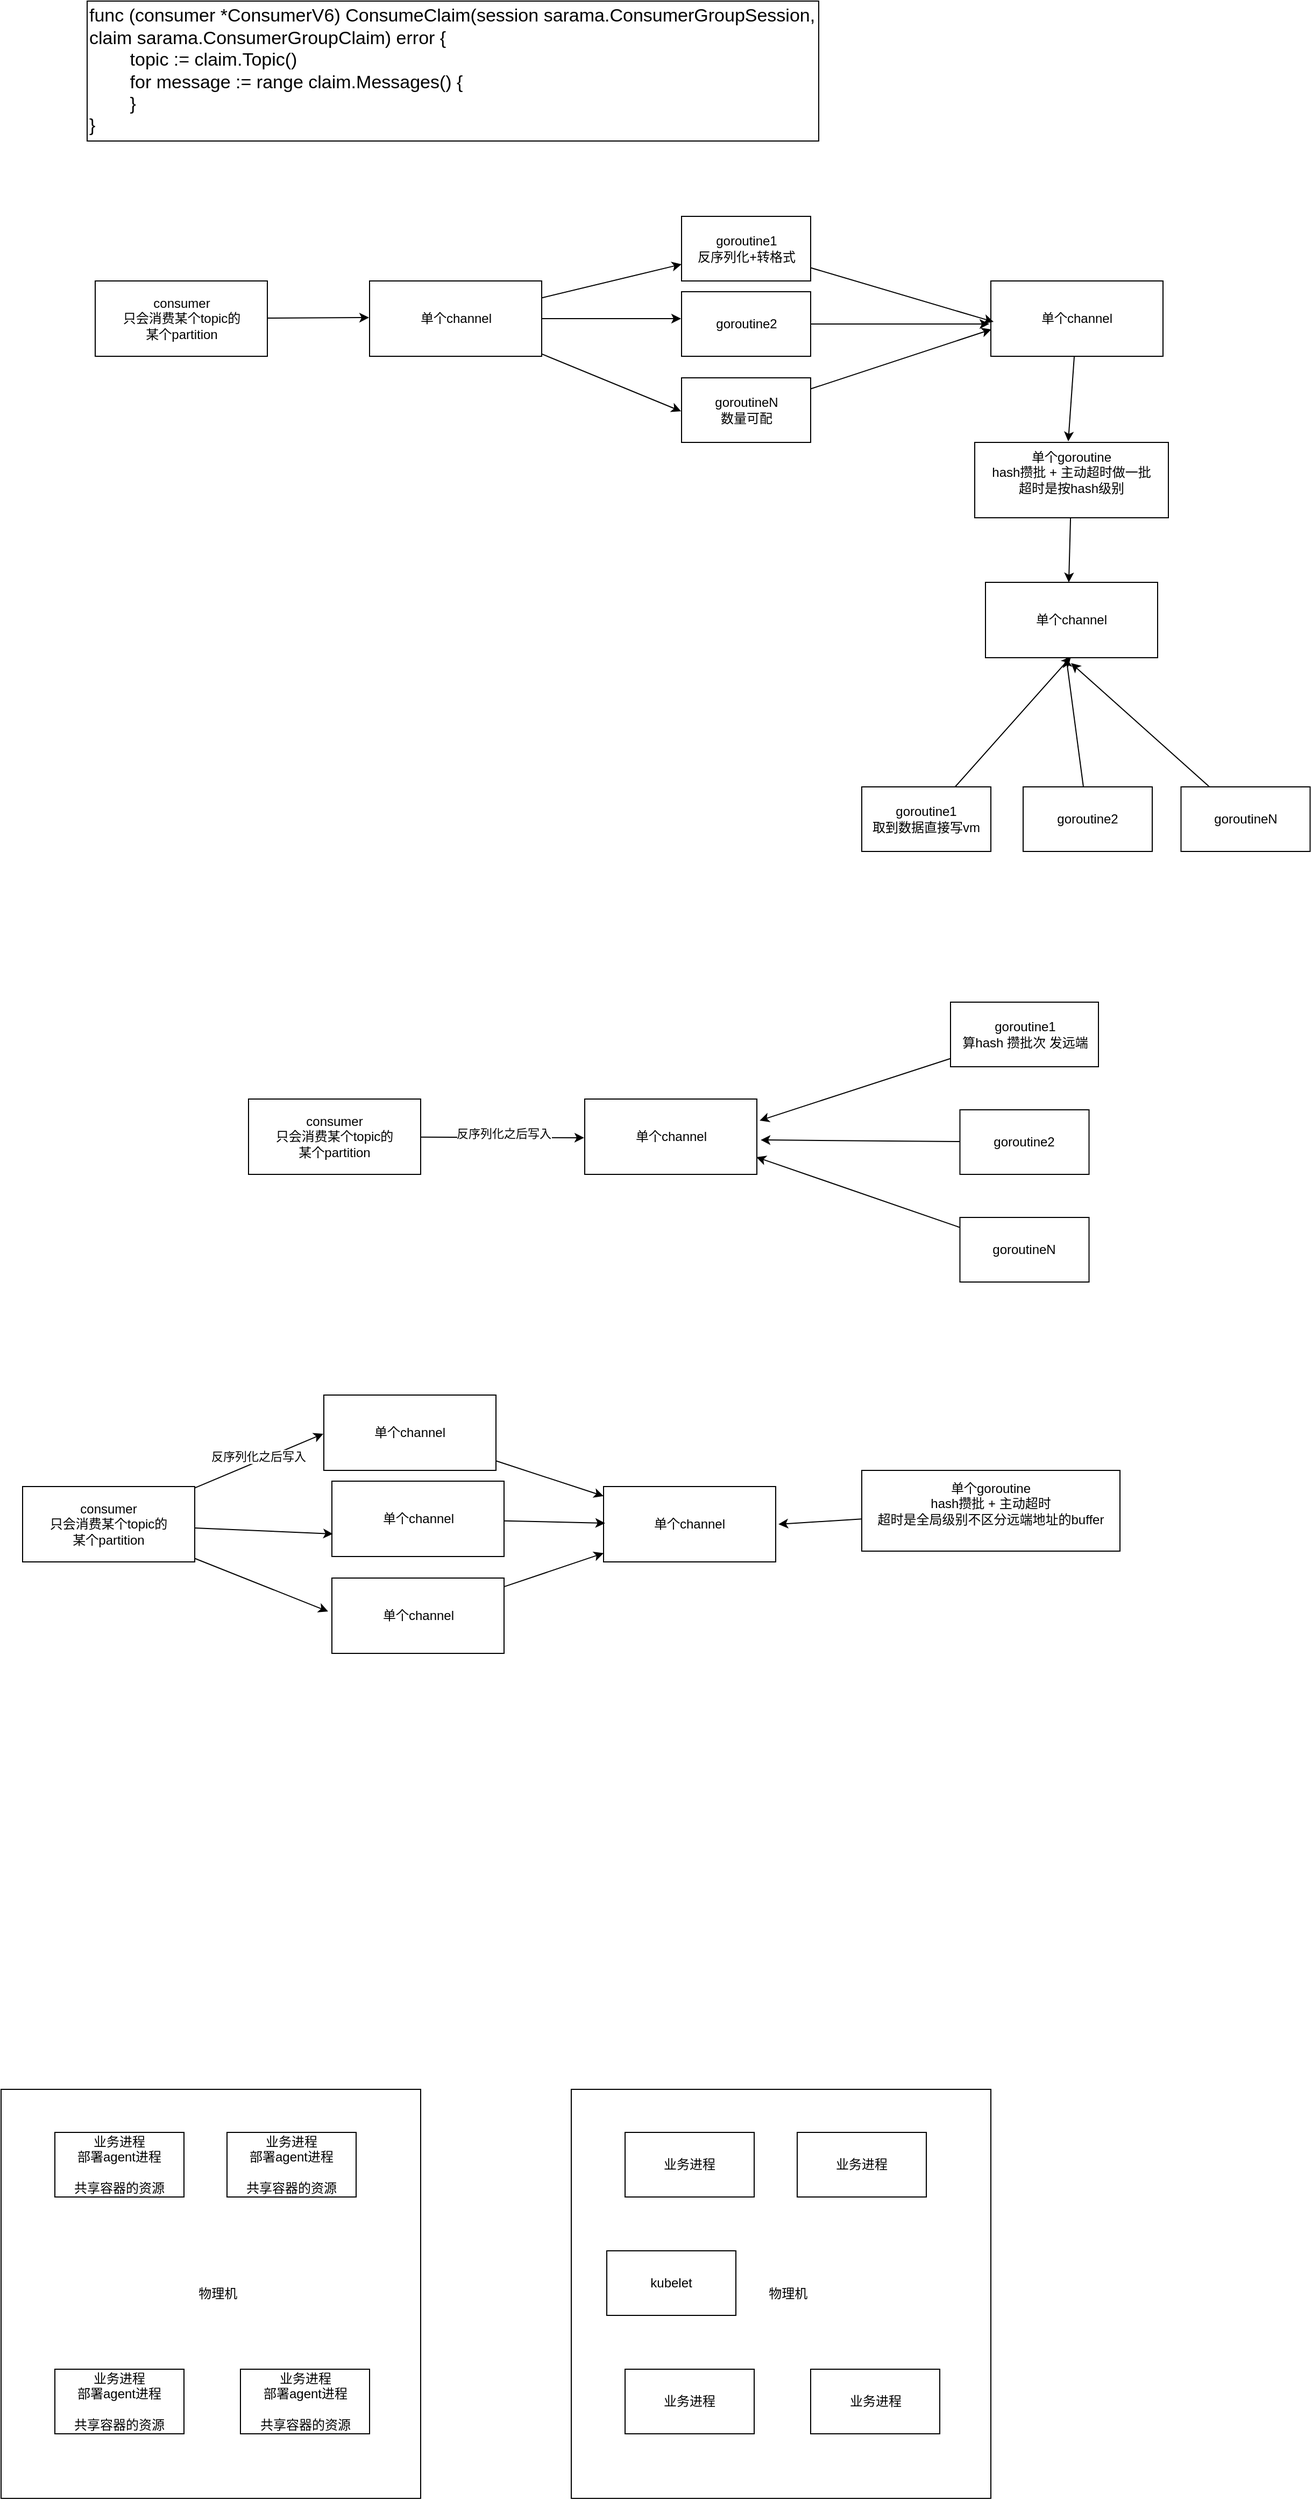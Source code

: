 <mxfile version="26.0.16">
  <diagram name="Page-1" id="fc2ac565-0d4e-3f0d-88b0-a54af1634ed7">
    <mxGraphModel dx="3187.5" dy="764" grid="1" gridSize="10" guides="1" tooltips="1" connect="0" arrows="1" fold="1" page="1" pageScale="1.5" pageWidth="1169" pageHeight="827" background="none" math="0" shadow="0">
      <root>
        <mxCell id="0" style=";html=1;" />
        <mxCell id="1" style=";html=1;" parent="0" />
        <mxCell id="RgnSEe2fGSX4Xo0er4Zq-2" value="consumer&lt;div&gt;只会消费某个topic的&lt;br&gt;某个partition&lt;br&gt;&lt;/div&gt;" style="rounded=0;whiteSpace=wrap;html=1;" parent="1" vertex="1">
          <mxGeometry x="-192.5" y="470" width="160" height="70" as="geometry" />
        </mxCell>
        <mxCell id="RgnSEe2fGSX4Xo0er4Zq-4" value="&lt;div style=&quot;font-size: 17px;&quot;&gt;&lt;font style=&quot;font-size: 17px;&quot;&gt;func (consumer *ConsumerV6) ConsumeClaim(session sarama.ConsumerGroupSession, claim sarama.ConsumerGroupClaim) error {&lt;/font&gt;&lt;/div&gt;&lt;div style=&quot;font-size: 17px;&quot;&gt;&lt;span style=&quot;white-space: normal;&quot;&gt;&lt;font style=&quot;font-size: 17px;&quot;&gt;&lt;span style=&quot;white-space:pre&quot;&gt;&#x9;&lt;/span&gt;topic := claim.Topic()&lt;/font&gt;&lt;/span&gt;&lt;/div&gt;&lt;div style=&quot;font-size: 17px;&quot;&gt;&lt;span style=&quot;white-space: normal;&quot;&gt;&lt;font style=&quot;font-size: 17px;&quot;&gt;&lt;span style=&quot;white-space:pre&quot;&gt;&#x9;&lt;/span&gt;for message := range claim.Messages() {&lt;/font&gt;&lt;/span&gt;&lt;/div&gt;&lt;div style=&quot;font-size: 17px;&quot;&gt;&lt;span style=&quot;white-space: normal;&quot;&gt;&lt;font style=&quot;font-size: 17px;&quot;&gt;&lt;span style=&quot;white-space:pre&quot;&gt;&#x9;&lt;/span&gt;}&lt;/font&gt;&lt;/span&gt;&lt;/div&gt;&lt;div style=&quot;font-size: 17px;&quot;&gt;&lt;font style=&quot;font-size: 17px;&quot;&gt;}&lt;/font&gt;&lt;/div&gt;" style="rounded=0;whiteSpace=wrap;html=1;align=left;" parent="1" vertex="1">
          <mxGeometry x="-200" y="210" width="680" height="130" as="geometry" />
        </mxCell>
        <mxCell id="RgnSEe2fGSX4Xo0er4Zq-10" style="rounded=0;orthogonalLoop=1;jettySize=auto;html=1;" parent="1" source="RgnSEe2fGSX4Xo0er4Zq-5" target="RgnSEe2fGSX4Xo0er4Zq-7" edge="1">
          <mxGeometry relative="1" as="geometry" />
        </mxCell>
        <mxCell id="RgnSEe2fGSX4Xo0er4Zq-5" value="&lt;div&gt;单个channel&lt;/div&gt;" style="rounded=0;whiteSpace=wrap;html=1;" parent="1" vertex="1">
          <mxGeometry x="62.5" y="470" width="160" height="70" as="geometry" />
        </mxCell>
        <mxCell id="RgnSEe2fGSX4Xo0er4Zq-6" style="rounded=0;orthogonalLoop=1;jettySize=auto;html=1;entryX=-0.003;entryY=0.486;entryDx=0;entryDy=0;entryPerimeter=0;" parent="1" source="RgnSEe2fGSX4Xo0er4Zq-2" target="RgnSEe2fGSX4Xo0er4Zq-5" edge="1">
          <mxGeometry relative="1" as="geometry" />
        </mxCell>
        <mxCell id="RgnSEe2fGSX4Xo0er4Zq-7" value="&lt;div&gt;goroutine1&lt;br&gt;反序列化+转格式&lt;/div&gt;" style="rounded=0;whiteSpace=wrap;html=1;" parent="1" vertex="1">
          <mxGeometry x="352.5" y="410" width="120" height="60" as="geometry" />
        </mxCell>
        <mxCell id="RgnSEe2fGSX4Xo0er4Zq-8" value="&lt;div&gt;goroutine2&lt;/div&gt;" style="rounded=0;whiteSpace=wrap;html=1;" parent="1" vertex="1">
          <mxGeometry x="352.5" y="480" width="120" height="60" as="geometry" />
        </mxCell>
        <mxCell id="RgnSEe2fGSX4Xo0er4Zq-9" value="&lt;div&gt;goroutineN&lt;br&gt;数量可配&lt;/div&gt;" style="rounded=0;whiteSpace=wrap;html=1;" parent="1" vertex="1">
          <mxGeometry x="352.5" y="560" width="120" height="60" as="geometry" />
        </mxCell>
        <mxCell id="RgnSEe2fGSX4Xo0er4Zq-11" style="rounded=0;orthogonalLoop=1;jettySize=auto;html=1;entryX=-0.004;entryY=0.417;entryDx=0;entryDy=0;entryPerimeter=0;" parent="1" source="RgnSEe2fGSX4Xo0er4Zq-5" target="RgnSEe2fGSX4Xo0er4Zq-8" edge="1">
          <mxGeometry relative="1" as="geometry" />
        </mxCell>
        <mxCell id="RgnSEe2fGSX4Xo0er4Zq-12" style="rounded=0;orthogonalLoop=1;jettySize=auto;html=1;entryX=-0.004;entryY=0.517;entryDx=0;entryDy=0;entryPerimeter=0;" parent="1" source="RgnSEe2fGSX4Xo0er4Zq-5" target="RgnSEe2fGSX4Xo0er4Zq-9" edge="1">
          <mxGeometry relative="1" as="geometry" />
        </mxCell>
        <mxCell id="RgnSEe2fGSX4Xo0er4Zq-13" value="&lt;div&gt;单个channel&lt;/div&gt;" style="rounded=0;whiteSpace=wrap;html=1;" parent="1" vertex="1">
          <mxGeometry x="640" y="470" width="160" height="70" as="geometry" />
        </mxCell>
        <mxCell id="RgnSEe2fGSX4Xo0er4Zq-14" style="rounded=0;orthogonalLoop=1;jettySize=auto;html=1;entryX=0.016;entryY=0.543;entryDx=0;entryDy=0;entryPerimeter=0;" parent="1" source="RgnSEe2fGSX4Xo0er4Zq-7" target="RgnSEe2fGSX4Xo0er4Zq-13" edge="1">
          <mxGeometry relative="1" as="geometry" />
        </mxCell>
        <mxCell id="RgnSEe2fGSX4Xo0er4Zq-15" style="rounded=0;orthogonalLoop=1;jettySize=auto;html=1;entryX=-0.009;entryY=0.571;entryDx=0;entryDy=0;entryPerimeter=0;" parent="1" source="RgnSEe2fGSX4Xo0er4Zq-8" target="RgnSEe2fGSX4Xo0er4Zq-13" edge="1">
          <mxGeometry relative="1" as="geometry" />
        </mxCell>
        <mxCell id="RgnSEe2fGSX4Xo0er4Zq-16" style="rounded=0;orthogonalLoop=1;jettySize=auto;html=1;entryX=0.003;entryY=0.643;entryDx=0;entryDy=0;entryPerimeter=0;" parent="1" source="RgnSEe2fGSX4Xo0er4Zq-9" target="RgnSEe2fGSX4Xo0er4Zq-13" edge="1">
          <mxGeometry relative="1" as="geometry" />
        </mxCell>
        <mxCell id="RgnSEe2fGSX4Xo0er4Zq-17" value="&lt;div&gt;单个goroutine&lt;br&gt;hash攒批 + 主动超时做一批&lt;br&gt;超时是按hash级别&lt;br&gt;&lt;br&gt;&lt;/div&gt;" style="rounded=0;whiteSpace=wrap;html=1;" parent="1" vertex="1">
          <mxGeometry x="625" y="620" width="180" height="70" as="geometry" />
        </mxCell>
        <mxCell id="RgnSEe2fGSX4Xo0er4Zq-18" style="rounded=0;orthogonalLoop=1;jettySize=auto;html=1;entryX=0.483;entryY=-0.014;entryDx=0;entryDy=0;entryPerimeter=0;" parent="1" source="RgnSEe2fGSX4Xo0er4Zq-13" target="RgnSEe2fGSX4Xo0er4Zq-17" edge="1">
          <mxGeometry relative="1" as="geometry" />
        </mxCell>
        <mxCell id="RgnSEe2fGSX4Xo0er4Zq-21" value="goroutine1&lt;br&gt;取到数据直接写vm" style="rounded=0;whiteSpace=wrap;html=1;" parent="1" vertex="1">
          <mxGeometry x="520" y="940" width="120" height="60" as="geometry" />
        </mxCell>
        <mxCell id="RgnSEe2fGSX4Xo0er4Zq-22" value="&lt;div&gt;goroutine2&lt;/div&gt;" style="rounded=0;whiteSpace=wrap;html=1;" parent="1" vertex="1">
          <mxGeometry x="670" y="940" width="120" height="60" as="geometry" />
        </mxCell>
        <mxCell id="RgnSEe2fGSX4Xo0er4Zq-26" style="rounded=0;orthogonalLoop=1;jettySize=auto;html=1;entryX=0.497;entryY=1.071;entryDx=0;entryDy=0;entryPerimeter=0;" parent="1" source="RgnSEe2fGSX4Xo0er4Zq-23" target="RgnSEe2fGSX4Xo0er4Zq-28" edge="1">
          <mxGeometry relative="1" as="geometry">
            <mxPoint x="703.36" y="900.98" as="targetPoint" />
          </mxGeometry>
        </mxCell>
        <mxCell id="RgnSEe2fGSX4Xo0er4Zq-23" value="goroutineN" style="rounded=0;whiteSpace=wrap;html=1;" parent="1" vertex="1">
          <mxGeometry x="816.75" y="940" width="120" height="60" as="geometry" />
        </mxCell>
        <mxCell id="RgnSEe2fGSX4Xo0er4Zq-24" style="rounded=0;orthogonalLoop=1;jettySize=auto;html=1;entryX=0.497;entryY=0.986;entryDx=0;entryDy=0;entryPerimeter=0;" parent="1" source="RgnSEe2fGSX4Xo0er4Zq-21" target="RgnSEe2fGSX4Xo0er4Zq-28" edge="1">
          <mxGeometry relative="1" as="geometry">
            <mxPoint x="705.81" y="901.96" as="targetPoint" />
          </mxGeometry>
        </mxCell>
        <mxCell id="RgnSEe2fGSX4Xo0er4Zq-25" style="rounded=0;orthogonalLoop=1;jettySize=auto;html=1;entryX=0.469;entryY=1;entryDx=0;entryDy=0;entryPerimeter=0;" parent="1" source="RgnSEe2fGSX4Xo0er4Zq-22" target="RgnSEe2fGSX4Xo0er4Zq-28" edge="1">
          <mxGeometry relative="1" as="geometry">
            <mxPoint x="707.91" y="900" as="targetPoint" />
          </mxGeometry>
        </mxCell>
        <mxCell id="RgnSEe2fGSX4Xo0er4Zq-28" value="&lt;div&gt;单个channel&lt;/div&gt;" style="rounded=0;whiteSpace=wrap;html=1;" parent="1" vertex="1">
          <mxGeometry x="635" y="750" width="160" height="70" as="geometry" />
        </mxCell>
        <mxCell id="RgnSEe2fGSX4Xo0er4Zq-29" style="edgeStyle=none;rounded=0;orthogonalLoop=1;jettySize=auto;html=1;entryX=0.484;entryY=0;entryDx=0;entryDy=0;entryPerimeter=0;" parent="1" source="RgnSEe2fGSX4Xo0er4Zq-17" target="RgnSEe2fGSX4Xo0er4Zq-28" edge="1">
          <mxGeometry relative="1" as="geometry" />
        </mxCell>
        <mxCell id="RgnSEe2fGSX4Xo0er4Zq-30" value="consumer&lt;div&gt;只会消费某个topic的&lt;br&gt;某个partition&lt;br&gt;&lt;/div&gt;" style="rounded=0;whiteSpace=wrap;html=1;" parent="1" vertex="1">
          <mxGeometry x="-50" y="1230" width="160" height="70" as="geometry" />
        </mxCell>
        <mxCell id="RgnSEe2fGSX4Xo0er4Zq-31" value="&lt;div&gt;单个channel&lt;/div&gt;" style="rounded=0;whiteSpace=wrap;html=1;" parent="1" vertex="1">
          <mxGeometry x="262.5" y="1230" width="160" height="70" as="geometry" />
        </mxCell>
        <mxCell id="RgnSEe2fGSX4Xo0er4Zq-32" value="goroutine1&lt;br&gt;算hash 攒批次 发远端" style="rounded=0;whiteSpace=wrap;html=1;" parent="1" vertex="1">
          <mxGeometry x="602.5" y="1140" width="137.5" height="60" as="geometry" />
        </mxCell>
        <mxCell id="RgnSEe2fGSX4Xo0er4Zq-33" value="&lt;div&gt;goroutine2&lt;/div&gt;" style="rounded=0;whiteSpace=wrap;html=1;" parent="1" vertex="1">
          <mxGeometry x="611.25" y="1240" width="120" height="60" as="geometry" />
        </mxCell>
        <mxCell id="RgnSEe2fGSX4Xo0er4Zq-35" value="goroutineN" style="rounded=0;whiteSpace=wrap;html=1;" parent="1" vertex="1">
          <mxGeometry x="611.25" y="1340" width="120" height="60" as="geometry" />
        </mxCell>
        <mxCell id="RgnSEe2fGSX4Xo0er4Zq-38" style="edgeStyle=none;rounded=0;orthogonalLoop=1;jettySize=auto;html=1;entryX=-0.003;entryY=0.514;entryDx=0;entryDy=0;entryPerimeter=0;" parent="1" source="RgnSEe2fGSX4Xo0er4Zq-30" target="RgnSEe2fGSX4Xo0er4Zq-31" edge="1">
          <mxGeometry relative="1" as="geometry" />
        </mxCell>
        <mxCell id="RgnSEe2fGSX4Xo0er4Zq-39" value="反序列化之后写入" style="edgeLabel;html=1;align=center;verticalAlign=middle;resizable=0;points=[];" parent="RgnSEe2fGSX4Xo0er4Zq-38" vertex="1" connectable="0">
          <mxGeometry x="0.013" y="4" relative="1" as="geometry">
            <mxPoint as="offset" />
          </mxGeometry>
        </mxCell>
        <mxCell id="RgnSEe2fGSX4Xo0er4Zq-40" style="edgeStyle=none;rounded=0;orthogonalLoop=1;jettySize=auto;html=1;entryX=1.016;entryY=0.286;entryDx=0;entryDy=0;entryPerimeter=0;" parent="1" source="RgnSEe2fGSX4Xo0er4Zq-32" target="RgnSEe2fGSX4Xo0er4Zq-31" edge="1">
          <mxGeometry relative="1" as="geometry" />
        </mxCell>
        <mxCell id="RgnSEe2fGSX4Xo0er4Zq-41" style="edgeStyle=none;rounded=0;orthogonalLoop=1;jettySize=auto;html=1;entryX=1.022;entryY=0.543;entryDx=0;entryDy=0;entryPerimeter=0;" parent="1" source="RgnSEe2fGSX4Xo0er4Zq-33" target="RgnSEe2fGSX4Xo0er4Zq-31" edge="1">
          <mxGeometry relative="1" as="geometry" />
        </mxCell>
        <mxCell id="RgnSEe2fGSX4Xo0er4Zq-42" style="edgeStyle=none;rounded=0;orthogonalLoop=1;jettySize=auto;html=1;entryX=0.997;entryY=0.771;entryDx=0;entryDy=0;entryPerimeter=0;" parent="1" source="RgnSEe2fGSX4Xo0er4Zq-35" target="RgnSEe2fGSX4Xo0er4Zq-31" edge="1">
          <mxGeometry relative="1" as="geometry" />
        </mxCell>
        <mxCell id="RgnSEe2fGSX4Xo0er4Zq-43" value="consumer&lt;div&gt;只会消费某个topic的&lt;br&gt;某个partition&lt;br&gt;&lt;/div&gt;" style="rounded=0;whiteSpace=wrap;html=1;" parent="1" vertex="1">
          <mxGeometry x="-260" y="1590" width="160" height="70" as="geometry" />
        </mxCell>
        <mxCell id="RgnSEe2fGSX4Xo0er4Zq-58" style="edgeStyle=none;rounded=0;orthogonalLoop=1;jettySize=auto;html=1;" parent="1" source="RgnSEe2fGSX4Xo0er4Zq-44" target="RgnSEe2fGSX4Xo0er4Zq-57" edge="1">
          <mxGeometry relative="1" as="geometry" />
        </mxCell>
        <mxCell id="RgnSEe2fGSX4Xo0er4Zq-44" value="&lt;div&gt;单个channel&lt;/div&gt;" style="rounded=0;whiteSpace=wrap;html=1;" parent="1" vertex="1">
          <mxGeometry x="20" y="1505" width="160" height="70" as="geometry" />
        </mxCell>
        <mxCell id="RgnSEe2fGSX4Xo0er4Zq-48" style="edgeStyle=none;rounded=0;orthogonalLoop=1;jettySize=auto;html=1;entryX=-0.003;entryY=0.514;entryDx=0;entryDy=0;entryPerimeter=0;" parent="1" source="RgnSEe2fGSX4Xo0er4Zq-43" target="RgnSEe2fGSX4Xo0er4Zq-44" edge="1">
          <mxGeometry relative="1" as="geometry" />
        </mxCell>
        <mxCell id="RgnSEe2fGSX4Xo0er4Zq-49" value="反序列化之后写入" style="edgeLabel;html=1;align=center;verticalAlign=middle;resizable=0;points=[];" parent="RgnSEe2fGSX4Xo0er4Zq-48" vertex="1" connectable="0">
          <mxGeometry x="0.013" y="4" relative="1" as="geometry">
            <mxPoint as="offset" />
          </mxGeometry>
        </mxCell>
        <mxCell id="RgnSEe2fGSX4Xo0er4Zq-53" value="&lt;div&gt;单个channel&lt;/div&gt;" style="rounded=0;whiteSpace=wrap;html=1;" parent="1" vertex="1">
          <mxGeometry x="27.5" y="1585" width="160" height="70" as="geometry" />
        </mxCell>
        <mxCell id="RgnSEe2fGSX4Xo0er4Zq-54" style="edgeStyle=none;rounded=0;orthogonalLoop=1;jettySize=auto;html=1;entryX=0.006;entryY=0.7;entryDx=0;entryDy=0;entryPerimeter=0;" parent="1" source="RgnSEe2fGSX4Xo0er4Zq-43" target="RgnSEe2fGSX4Xo0er4Zq-53" edge="1">
          <mxGeometry relative="1" as="geometry" />
        </mxCell>
        <mxCell id="RgnSEe2fGSX4Xo0er4Zq-60" style="edgeStyle=none;rounded=0;orthogonalLoop=1;jettySize=auto;html=1;" parent="1" source="RgnSEe2fGSX4Xo0er4Zq-55" target="RgnSEe2fGSX4Xo0er4Zq-57" edge="1">
          <mxGeometry relative="1" as="geometry" />
        </mxCell>
        <mxCell id="RgnSEe2fGSX4Xo0er4Zq-55" value="&lt;div&gt;单个channel&lt;/div&gt;" style="rounded=0;whiteSpace=wrap;html=1;" parent="1" vertex="1">
          <mxGeometry x="27.5" y="1675" width="160" height="70" as="geometry" />
        </mxCell>
        <mxCell id="RgnSEe2fGSX4Xo0er4Zq-56" style="edgeStyle=none;rounded=0;orthogonalLoop=1;jettySize=auto;html=1;entryX=-0.022;entryY=0.443;entryDx=0;entryDy=0;entryPerimeter=0;" parent="1" source="RgnSEe2fGSX4Xo0er4Zq-43" target="RgnSEe2fGSX4Xo0er4Zq-55" edge="1">
          <mxGeometry relative="1" as="geometry" />
        </mxCell>
        <mxCell id="RgnSEe2fGSX4Xo0er4Zq-57" value="&lt;div&gt;单个channel&lt;/div&gt;" style="rounded=0;whiteSpace=wrap;html=1;" parent="1" vertex="1">
          <mxGeometry x="280" y="1590" width="160" height="70" as="geometry" />
        </mxCell>
        <mxCell id="RgnSEe2fGSX4Xo0er4Zq-59" style="edgeStyle=none;rounded=0;orthogonalLoop=1;jettySize=auto;html=1;entryX=0.009;entryY=0.486;entryDx=0;entryDy=0;entryPerimeter=0;" parent="1" source="RgnSEe2fGSX4Xo0er4Zq-53" target="RgnSEe2fGSX4Xo0er4Zq-57" edge="1">
          <mxGeometry relative="1" as="geometry" />
        </mxCell>
        <mxCell id="RgnSEe2fGSX4Xo0er4Zq-61" value="&lt;div&gt;单个goroutine&lt;br&gt;hash攒批 + 主动超时&lt;br&gt;超时是全局级别不区分远端地址的buffer&lt;br&gt;&lt;br&gt;&lt;/div&gt;" style="rounded=0;whiteSpace=wrap;html=1;" parent="1" vertex="1">
          <mxGeometry x="520" y="1575" width="240" height="75" as="geometry" />
        </mxCell>
        <mxCell id="RgnSEe2fGSX4Xo0er4Zq-62" style="edgeStyle=none;rounded=0;orthogonalLoop=1;jettySize=auto;html=1;entryX=1.016;entryY=0.5;entryDx=0;entryDy=0;entryPerimeter=0;" parent="1" source="RgnSEe2fGSX4Xo0er4Zq-61" target="RgnSEe2fGSX4Xo0er4Zq-57" edge="1">
          <mxGeometry relative="1" as="geometry" />
        </mxCell>
        <mxCell id="fI787e6JvHLhmhZ3MKq0-1" value="&amp;nbsp; &amp;nbsp; 物理机" style="rounded=0;whiteSpace=wrap;html=1;" vertex="1" parent="1">
          <mxGeometry x="-280" y="2150" width="390" height="380" as="geometry" />
        </mxCell>
        <mxCell id="fI787e6JvHLhmhZ3MKq0-2" value="业务进程&lt;br&gt;部署agent进程&lt;br&gt;&lt;br&gt;共享容器的资源" style="rounded=0;whiteSpace=wrap;html=1;" vertex="1" parent="1">
          <mxGeometry x="-230" y="2190" width="120" height="60" as="geometry" />
        </mxCell>
        <mxCell id="fI787e6JvHLhmhZ3MKq0-3" value="业务进程&lt;br&gt;部署agent进程&lt;br&gt;&lt;br&gt;共享容器的资源" style="rounded=0;whiteSpace=wrap;html=1;" vertex="1" parent="1">
          <mxGeometry x="-70" y="2190" width="120" height="60" as="geometry" />
        </mxCell>
        <mxCell id="fI787e6JvHLhmhZ3MKq0-4" value="业务进程&lt;br&gt;部署agent进程&lt;br&gt;&lt;br&gt;共享容器的资源" style="rounded=0;whiteSpace=wrap;html=1;" vertex="1" parent="1">
          <mxGeometry x="-230" y="2410" width="120" height="60" as="geometry" />
        </mxCell>
        <mxCell id="fI787e6JvHLhmhZ3MKq0-5" value="业务进程&lt;br&gt;部署agent进程&lt;br&gt;&lt;br&gt;共享容器的资源" style="rounded=0;whiteSpace=wrap;html=1;" vertex="1" parent="1">
          <mxGeometry x="-57.5" y="2410" width="120" height="60" as="geometry" />
        </mxCell>
        <mxCell id="fI787e6JvHLhmhZ3MKq0-6" value="&amp;nbsp; &amp;nbsp; 物理机" style="rounded=0;whiteSpace=wrap;html=1;" vertex="1" parent="1">
          <mxGeometry x="250" y="2150" width="390" height="380" as="geometry" />
        </mxCell>
        <mxCell id="fI787e6JvHLhmhZ3MKq0-7" value="业务进程" style="rounded=0;whiteSpace=wrap;html=1;" vertex="1" parent="1">
          <mxGeometry x="300" y="2190" width="120" height="60" as="geometry" />
        </mxCell>
        <mxCell id="fI787e6JvHLhmhZ3MKq0-8" value="业务进程" style="rounded=0;whiteSpace=wrap;html=1;" vertex="1" parent="1">
          <mxGeometry x="460" y="2190" width="120" height="60" as="geometry" />
        </mxCell>
        <mxCell id="fI787e6JvHLhmhZ3MKq0-9" value="业务进程" style="rounded=0;whiteSpace=wrap;html=1;" vertex="1" parent="1">
          <mxGeometry x="300" y="2410" width="120" height="60" as="geometry" />
        </mxCell>
        <mxCell id="fI787e6JvHLhmhZ3MKq0-10" value="业务进程" style="rounded=0;whiteSpace=wrap;html=1;" vertex="1" parent="1">
          <mxGeometry x="472.5" y="2410" width="120" height="60" as="geometry" />
        </mxCell>
        <mxCell id="fI787e6JvHLhmhZ3MKq0-11" value="kubelet" style="rounded=0;whiteSpace=wrap;html=1;" vertex="1" parent="1">
          <mxGeometry x="283" y="2300" width="120" height="60" as="geometry" />
        </mxCell>
      </root>
    </mxGraphModel>
  </diagram>
</mxfile>
